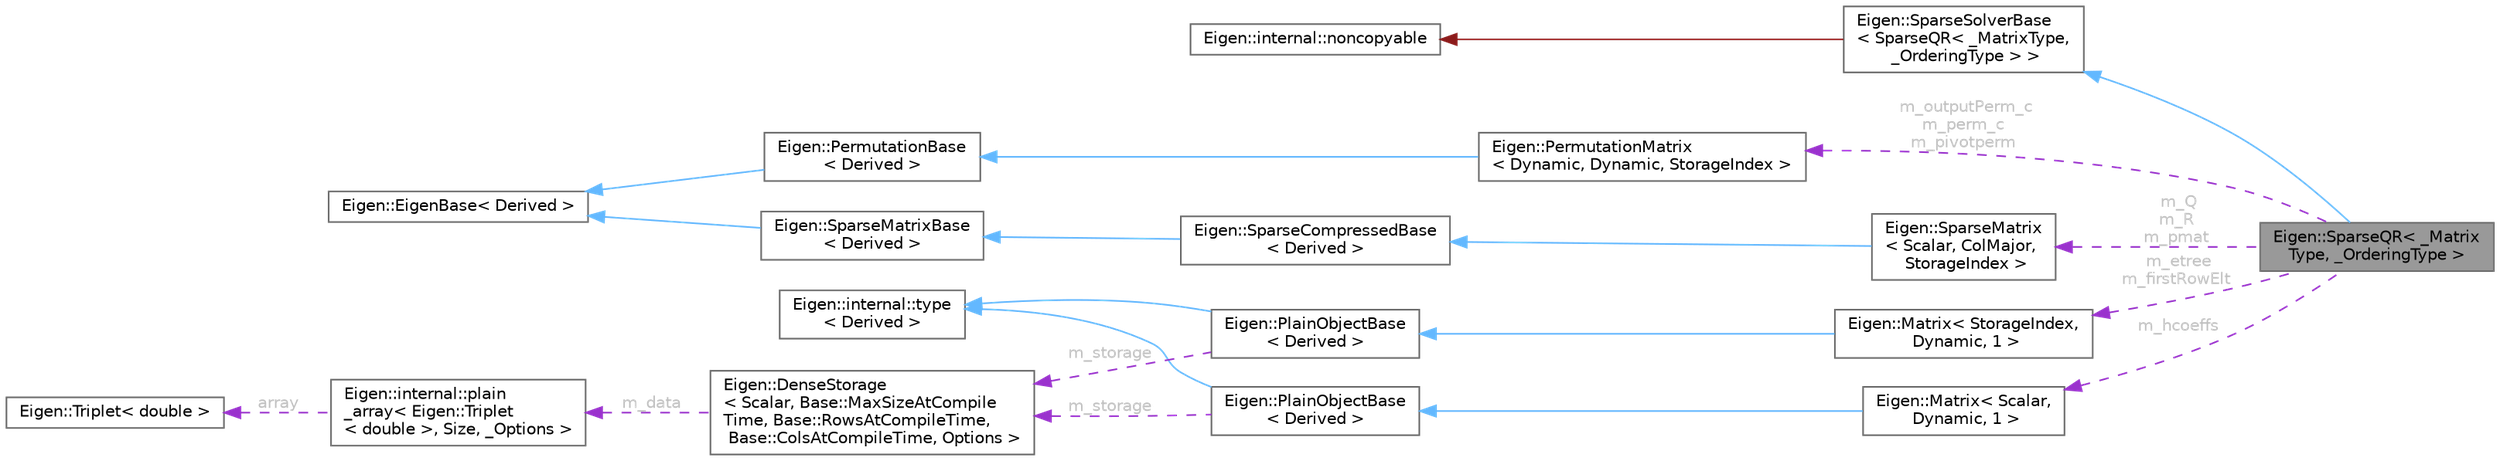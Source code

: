 digraph "Eigen::SparseQR&lt; _MatrixType, _OrderingType &gt;"
{
 // LATEX_PDF_SIZE
  bgcolor="transparent";
  edge [fontname=Helvetica,fontsize=10,labelfontname=Helvetica,labelfontsize=10];
  node [fontname=Helvetica,fontsize=10,shape=box,height=0.2,width=0.4];
  rankdir="LR";
  Node1 [id="Node000001",label="Eigen::SparseQR\< _Matrix\lType, _OrderingType \>",height=0.2,width=0.4,color="gray40", fillcolor="grey60", style="filled", fontcolor="black",tooltip="Sparse left-looking rank-revealing QR factorization"];
  Node2 -> Node1 [id="edge1_Node000001_Node000002",dir="back",color="steelblue1",style="solid",tooltip=" "];
  Node2 [id="Node000002",label="Eigen::SparseSolverBase\l\< SparseQR\< _MatrixType,\l _OrderingType \> \>",height=0.2,width=0.4,color="gray40", fillcolor="white", style="filled",URL="$class_eigen_1_1_sparse_solver_base.html",tooltip=" "];
  Node3 -> Node2 [id="edge2_Node000002_Node000003",dir="back",color="firebrick4",style="solid",tooltip=" "];
  Node3 [id="Node000003",label="Eigen::internal::noncopyable",height=0.2,width=0.4,color="gray40", fillcolor="white", style="filled",URL="$class_eigen_1_1internal_1_1noncopyable.html",tooltip=" "];
  Node4 -> Node1 [id="edge3_Node000001_Node000004",dir="back",color="darkorchid3",style="dashed",tooltip=" ",label=" m_Q\nm_R\nm_pmat",fontcolor="grey" ];
  Node4 [id="Node000004",label="Eigen::SparseMatrix\l\< Scalar, ColMajor,\l StorageIndex \>",height=0.2,width=0.4,color="gray40", fillcolor="white", style="filled",URL="$class_eigen_1_1_sparse_matrix.html",tooltip=" "];
  Node5 -> Node4 [id="edge4_Node000004_Node000005",dir="back",color="steelblue1",style="solid",tooltip=" "];
  Node5 [id="Node000005",label="Eigen::SparseCompressedBase\l\< Derived \>",height=0.2,width=0.4,color="gray40", fillcolor="white", style="filled",URL="$class_eigen_1_1_sparse_compressed_base.html",tooltip="Common base class for sparse [compressed]-{row|column}-storage format."];
  Node6 -> Node5 [id="edge5_Node000005_Node000006",dir="back",color="steelblue1",style="solid",tooltip=" "];
  Node6 [id="Node000006",label="Eigen::SparseMatrixBase\l\< Derived \>",height=0.2,width=0.4,color="gray40", fillcolor="white", style="filled",URL="$class_eigen_1_1_sparse_matrix_base.html",tooltip="Base class of any sparse matrices or sparse expressions"];
  Node7 -> Node6 [id="edge6_Node000006_Node000007",dir="back",color="steelblue1",style="solid",tooltip=" "];
  Node7 [id="Node000007",label="Eigen::EigenBase\< Derived \>",height=0.2,width=0.4,color="gray40", fillcolor="white", style="filled",URL="$struct_eigen_1_1_eigen_base.html",tooltip=" "];
  Node8 -> Node1 [id="edge7_Node000001_Node000008",dir="back",color="darkorchid3",style="dashed",tooltip=" ",label=" m_hcoeffs",fontcolor="grey" ];
  Node8 [id="Node000008",label="Eigen::Matrix\< Scalar,\l Dynamic, 1 \>",height=0.2,width=0.4,color="gray40", fillcolor="white", style="filled",URL="$class_eigen_1_1_matrix.html",tooltip=" "];
  Node9 -> Node8 [id="edge8_Node000008_Node000009",dir="back",color="steelblue1",style="solid",tooltip=" "];
  Node9 [id="Node000009",label="Eigen::PlainObjectBase\l\< Derived \>",height=0.2,width=0.4,color="gray40", fillcolor="white", style="filled",URL="$class_eigen_1_1_plain_object_base.html",tooltip=" "];
  Node10 -> Node9 [id="edge9_Node000009_Node000010",dir="back",color="steelblue1",style="solid",tooltip=" "];
  Node10 [id="Node000010",label="Eigen::internal::type\l\< Derived \>",height=0.2,width=0.4,color="gray40", fillcolor="white", style="filled",URL="$struct_eigen_1_1internal_1_1dense__xpr__base.html",tooltip=" "];
  Node11 -> Node9 [id="edge10_Node000009_Node000011",dir="back",color="darkorchid3",style="dashed",tooltip=" ",label=" m_storage",fontcolor="grey" ];
  Node11 [id="Node000011",label="Eigen::DenseStorage\l\< Scalar, Base::MaxSizeAtCompile\lTime, Base::RowsAtCompileTime,\l Base::ColsAtCompileTime, Options \>",height=0.2,width=0.4,color="gray40", fillcolor="white", style="filled",URL="$class_eigen_1_1_dense_storage.html",tooltip=" "];
  Node12 -> Node11 [id="edge11_Node000011_Node000012",dir="back",color="darkorchid3",style="dashed",tooltip=" ",label=" m_data",fontcolor="grey" ];
  Node12 [id="Node000012",label="Eigen::internal::plain\l_array\< Eigen::Triplet\l\< double \>, Size, _Options \>",height=0.2,width=0.4,color="gray40", fillcolor="white", style="filled",URL="$struct_eigen_1_1internal_1_1plain__array.html",tooltip=" "];
  Node13 -> Node12 [id="edge12_Node000012_Node000013",dir="back",color="darkorchid3",style="dashed",tooltip=" ",label=" array",fontcolor="grey" ];
  Node13 [id="Node000013",label="Eigen::Triplet\< double \>",height=0.2,width=0.4,color="gray40", fillcolor="white", style="filled",URL="$class_eigen_1_1_triplet.html",tooltip=" "];
  Node14 -> Node1 [id="edge13_Node000001_Node000014",dir="back",color="darkorchid3",style="dashed",tooltip=" ",label=" m_outputPerm_c\nm_perm_c\nm_pivotperm",fontcolor="grey" ];
  Node14 [id="Node000014",label="Eigen::PermutationMatrix\l\< Dynamic, Dynamic, StorageIndex \>",height=0.2,width=0.4,color="gray40", fillcolor="white", style="filled",URL="$class_eigen_1_1_permutation_matrix.html",tooltip=" "];
  Node15 -> Node14 [id="edge14_Node000014_Node000015",dir="back",color="steelblue1",style="solid",tooltip=" "];
  Node15 [id="Node000015",label="Eigen::PermutationBase\l\< Derived \>",height=0.2,width=0.4,color="gray40", fillcolor="white", style="filled",URL="$class_eigen_1_1_permutation_base.html",tooltip="Base class for permutations"];
  Node7 -> Node15 [id="edge15_Node000015_Node000007",dir="back",color="steelblue1",style="solid",tooltip=" "];
  Node16 -> Node1 [id="edge16_Node000001_Node000016",dir="back",color="darkorchid3",style="dashed",tooltip=" ",label=" m_etree\nm_firstRowElt",fontcolor="grey" ];
  Node16 [id="Node000016",label="Eigen::Matrix\< StorageIndex,\l Dynamic, 1 \>",height=0.2,width=0.4,color="gray40", fillcolor="white", style="filled",URL="$class_eigen_1_1_matrix.html",tooltip=" "];
  Node17 -> Node16 [id="edge17_Node000016_Node000017",dir="back",color="steelblue1",style="solid",tooltip=" "];
  Node17 [id="Node000017",label="Eigen::PlainObjectBase\l\< Derived \>",height=0.2,width=0.4,color="gray40", fillcolor="white", style="filled",URL="$class_eigen_1_1_plain_object_base.html",tooltip=" "];
  Node10 -> Node17 [id="edge18_Node000017_Node000010",dir="back",color="steelblue1",style="solid",tooltip=" "];
  Node11 -> Node17 [id="edge19_Node000017_Node000011",dir="back",color="darkorchid3",style="dashed",tooltip=" ",label=" m_storage",fontcolor="grey" ];
}
